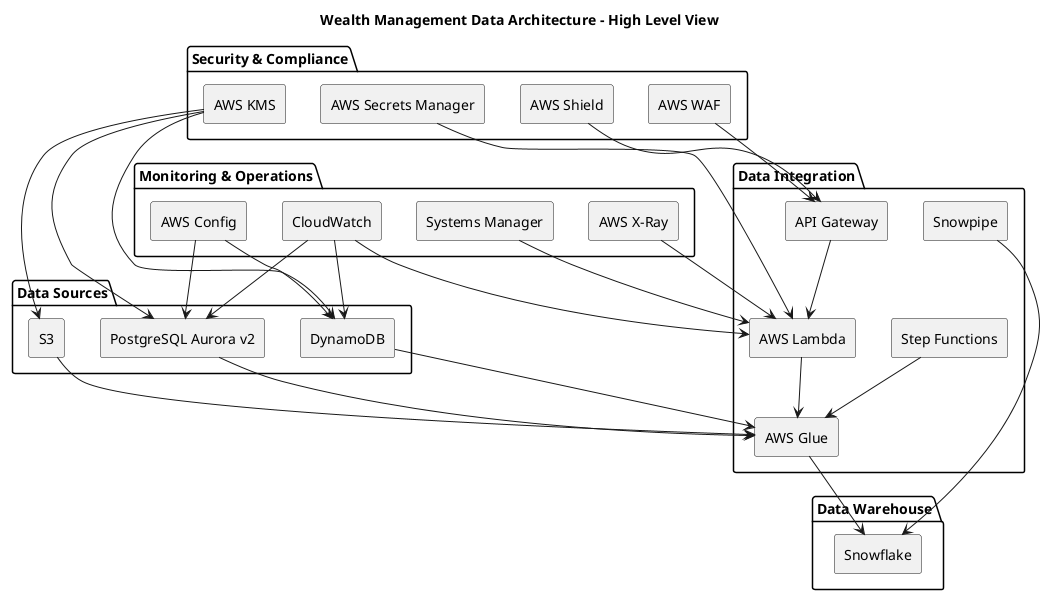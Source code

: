@startuml High Level Architecture

!define RECTANGLE class

skinparam componentStyle rectangle
skinparam backgroundColor white
skinparam handwritten false

title Wealth Management Data Architecture - High Level View

' Define components
package "Data Sources" {
    [PostgreSQL Aurora v2] as Aurora
    [DynamoDB] as Dynamo
    [S3] as S3
}

package "Data Integration" {
    [AWS Glue] as Glue
    [AWS Lambda] as Lambda
    [Step Functions] as Step
    [API Gateway] as API
    [Snowpipe] as Snowpipe
}

package "Data Warehouse" {
    [Snowflake] as Snowflake
}

package "Security & Compliance" {
    [AWS KMS] as KMS
    [AWS Secrets Manager] as Secrets
    [AWS WAF] as WAF
    [AWS Shield] as Shield
}

package "Monitoring & Operations" {
    [CloudWatch] as CloudWatch
    [AWS X-Ray] as XRay
    [AWS Config] as Config
    [Systems Manager] as SSM
}

' Define relationships
Aurora --> Glue
Dynamo --> Glue
S3 --> Glue
Glue --> Snowflake
Lambda --> Glue
Step --> Glue
API --> Lambda
Snowpipe --> Snowflake

' Security relationships
KMS --> Aurora
KMS --> Dynamo
KMS --> S3
Secrets --> Lambda
WAF --> API
Shield --> API

' Monitoring relationships
CloudWatch --> Aurora
CloudWatch --> Dynamo
CloudWatch --> Lambda
XRay --> Lambda
Config --> Aurora
Config --> Dynamo
SSM --> Lambda

@enduml 